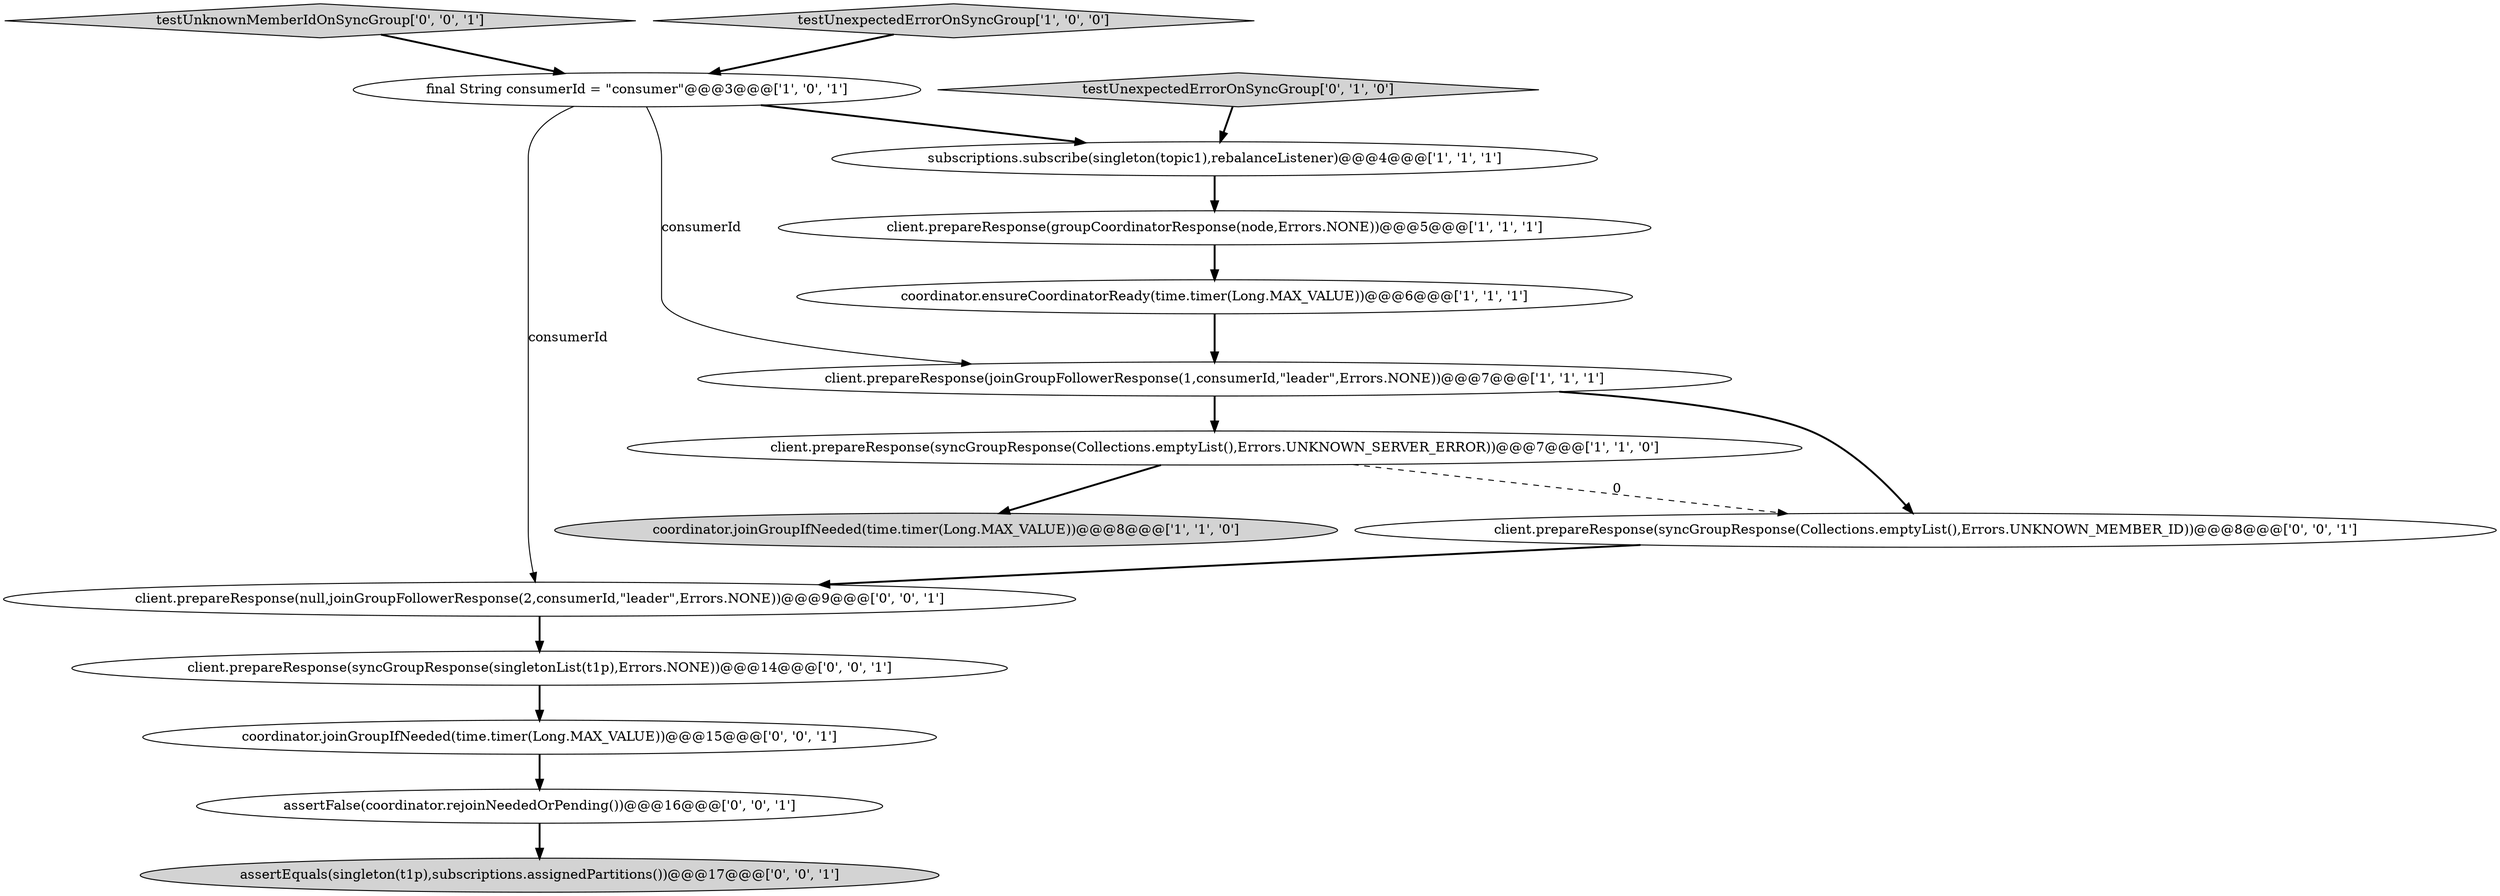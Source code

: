 digraph {
12 [style = filled, label = "client.prepareResponse(syncGroupResponse(Collections.emptyList(),Errors.UNKNOWN_MEMBER_ID))@@@8@@@['0', '0', '1']", fillcolor = white, shape = ellipse image = "AAA0AAABBB3BBB"];
3 [style = filled, label = "final String consumerId = \"consumer\"@@@3@@@['1', '0', '1']", fillcolor = white, shape = ellipse image = "AAA0AAABBB1BBB"];
14 [style = filled, label = "assertEquals(singleton(t1p),subscriptions.assignedPartitions())@@@17@@@['0', '0', '1']", fillcolor = lightgray, shape = ellipse image = "AAA0AAABBB3BBB"];
11 [style = filled, label = "testUnknownMemberIdOnSyncGroup['0', '0', '1']", fillcolor = lightgray, shape = diamond image = "AAA0AAABBB3BBB"];
4 [style = filled, label = "testUnexpectedErrorOnSyncGroup['1', '0', '0']", fillcolor = lightgray, shape = diamond image = "AAA0AAABBB1BBB"];
8 [style = filled, label = "testUnexpectedErrorOnSyncGroup['0', '1', '0']", fillcolor = lightgray, shape = diamond image = "AAA0AAABBB2BBB"];
0 [style = filled, label = "coordinator.ensureCoordinatorReady(time.timer(Long.MAX_VALUE))@@@6@@@['1', '1', '1']", fillcolor = white, shape = ellipse image = "AAA0AAABBB1BBB"];
6 [style = filled, label = "coordinator.joinGroupIfNeeded(time.timer(Long.MAX_VALUE))@@@8@@@['1', '1', '0']", fillcolor = lightgray, shape = ellipse image = "AAA0AAABBB1BBB"];
1 [style = filled, label = "client.prepareResponse(syncGroupResponse(Collections.emptyList(),Errors.UNKNOWN_SERVER_ERROR))@@@7@@@['1', '1', '0']", fillcolor = white, shape = ellipse image = "AAA0AAABBB1BBB"];
7 [style = filled, label = "client.prepareResponse(groupCoordinatorResponse(node,Errors.NONE))@@@5@@@['1', '1', '1']", fillcolor = white, shape = ellipse image = "AAA0AAABBB1BBB"];
15 [style = filled, label = "client.prepareResponse(null,joinGroupFollowerResponse(2,consumerId,\"leader\",Errors.NONE))@@@9@@@['0', '0', '1']", fillcolor = white, shape = ellipse image = "AAA0AAABBB3BBB"];
2 [style = filled, label = "client.prepareResponse(joinGroupFollowerResponse(1,consumerId,\"leader\",Errors.NONE))@@@7@@@['1', '1', '1']", fillcolor = white, shape = ellipse image = "AAA0AAABBB1BBB"];
13 [style = filled, label = "coordinator.joinGroupIfNeeded(time.timer(Long.MAX_VALUE))@@@15@@@['0', '0', '1']", fillcolor = white, shape = ellipse image = "AAA0AAABBB3BBB"];
9 [style = filled, label = "client.prepareResponse(syncGroupResponse(singletonList(t1p),Errors.NONE))@@@14@@@['0', '0', '1']", fillcolor = white, shape = ellipse image = "AAA0AAABBB3BBB"];
10 [style = filled, label = "assertFalse(coordinator.rejoinNeededOrPending())@@@16@@@['0', '0', '1']", fillcolor = white, shape = ellipse image = "AAA0AAABBB3BBB"];
5 [style = filled, label = "subscriptions.subscribe(singleton(topic1),rebalanceListener)@@@4@@@['1', '1', '1']", fillcolor = white, shape = ellipse image = "AAA0AAABBB1BBB"];
13->10 [style = bold, label=""];
5->7 [style = bold, label=""];
4->3 [style = bold, label=""];
1->12 [style = dashed, label="0"];
3->5 [style = bold, label=""];
7->0 [style = bold, label=""];
1->6 [style = bold, label=""];
3->15 [style = solid, label="consumerId"];
8->5 [style = bold, label=""];
3->2 [style = solid, label="consumerId"];
11->3 [style = bold, label=""];
10->14 [style = bold, label=""];
15->9 [style = bold, label=""];
2->1 [style = bold, label=""];
2->12 [style = bold, label=""];
0->2 [style = bold, label=""];
9->13 [style = bold, label=""];
12->15 [style = bold, label=""];
}

